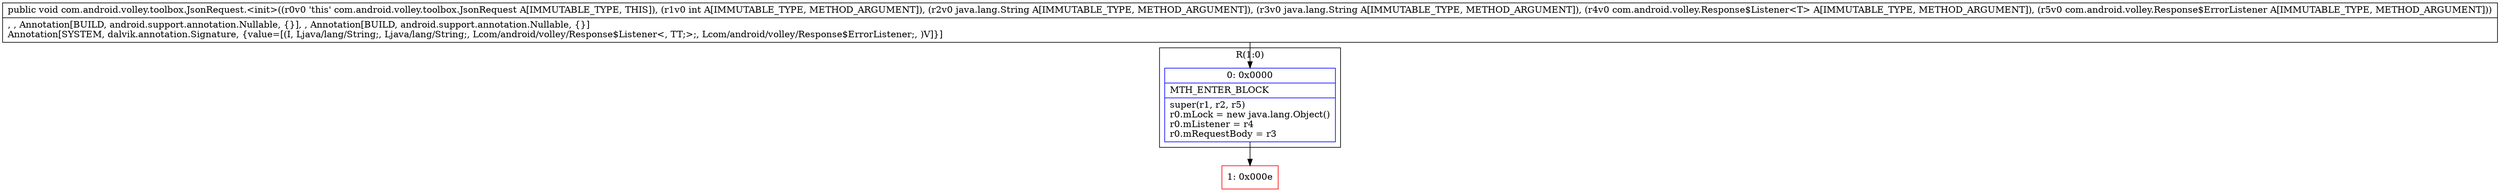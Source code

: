 digraph "CFG forcom.android.volley.toolbox.JsonRequest.\<init\>(ILjava\/lang\/String;Ljava\/lang\/String;Lcom\/android\/volley\/Response$Listener;Lcom\/android\/volley\/Response$ErrorListener;)V" {
subgraph cluster_Region_465337781 {
label = "R(1:0)";
node [shape=record,color=blue];
Node_0 [shape=record,label="{0\:\ 0x0000|MTH_ENTER_BLOCK\l|super(r1, r2, r5)\lr0.mLock = new java.lang.Object()\lr0.mListener = r4\lr0.mRequestBody = r3\l}"];
}
Node_1 [shape=record,color=red,label="{1\:\ 0x000e}"];
MethodNode[shape=record,label="{public void com.android.volley.toolbox.JsonRequest.\<init\>((r0v0 'this' com.android.volley.toolbox.JsonRequest A[IMMUTABLE_TYPE, THIS]), (r1v0 int A[IMMUTABLE_TYPE, METHOD_ARGUMENT]), (r2v0 java.lang.String A[IMMUTABLE_TYPE, METHOD_ARGUMENT]), (r3v0 java.lang.String A[IMMUTABLE_TYPE, METHOD_ARGUMENT]), (r4v0 com.android.volley.Response$Listener\<T\> A[IMMUTABLE_TYPE, METHOD_ARGUMENT]), (r5v0 com.android.volley.Response$ErrorListener A[IMMUTABLE_TYPE, METHOD_ARGUMENT]))  | , , Annotation[BUILD, android.support.annotation.Nullable, \{\}], , Annotation[BUILD, android.support.annotation.Nullable, \{\}]\lAnnotation[SYSTEM, dalvik.annotation.Signature, \{value=[(I, Ljava\/lang\/String;, Ljava\/lang\/String;, Lcom\/android\/volley\/Response$Listener\<, TT;\>;, Lcom\/android\/volley\/Response$ErrorListener;, )V]\}]\l}"];
MethodNode -> Node_0;
Node_0 -> Node_1;
}


